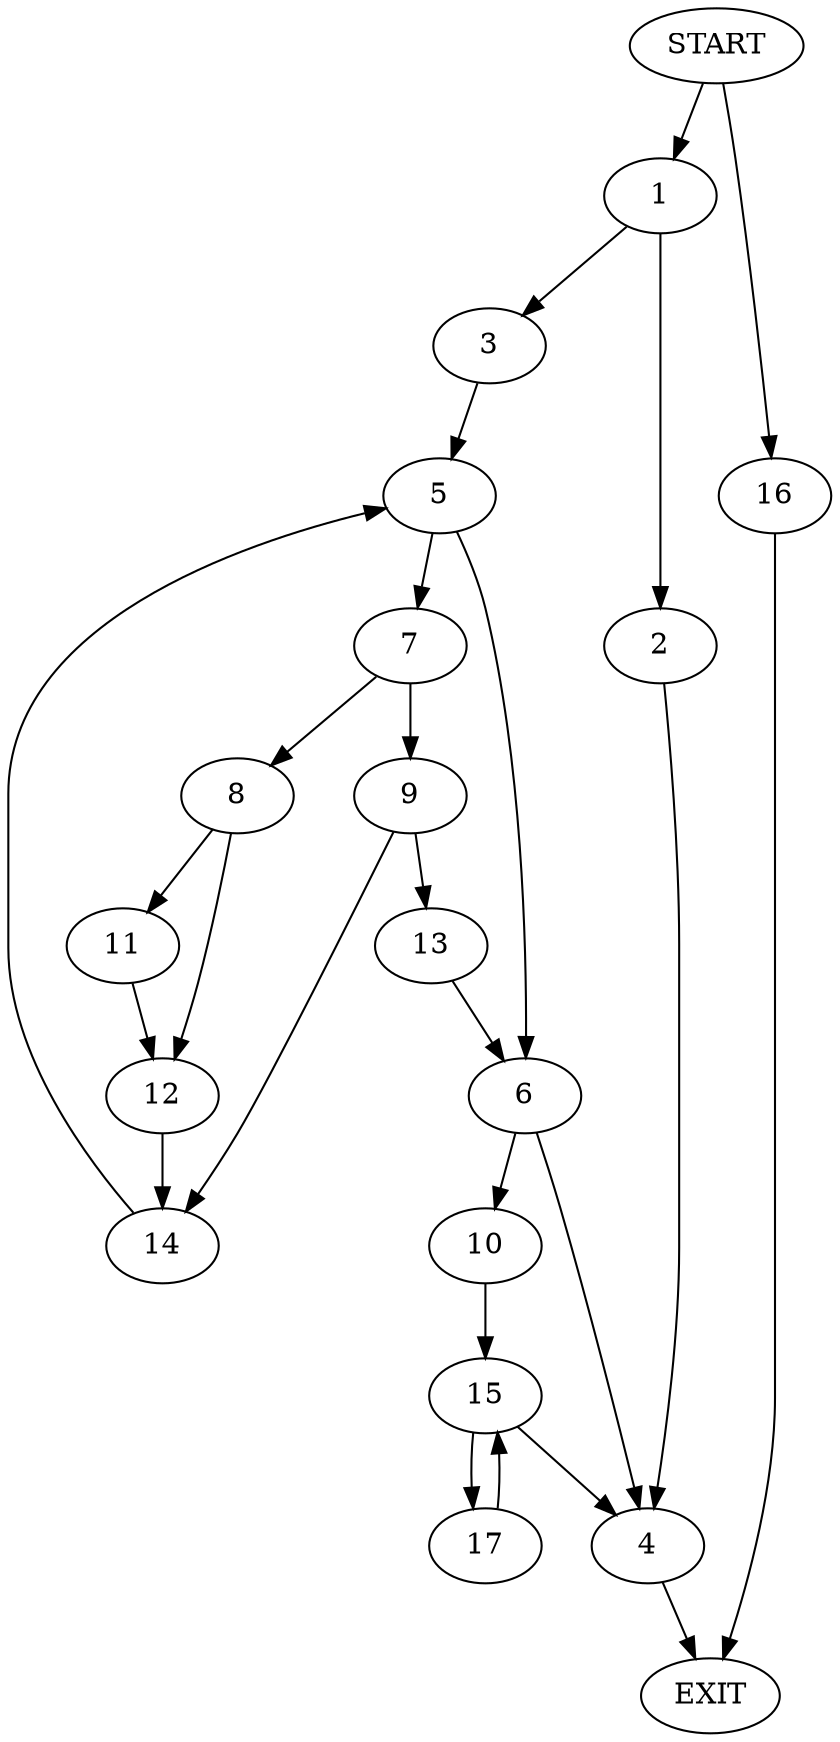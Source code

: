 digraph {
0 [label="START"]
18 [label="EXIT"]
0 -> 1
1 -> 2
1 -> 3
2 -> 4
3 -> 5
4 -> 18
5 -> 6
5 -> 7
7 -> 8
7 -> 9
6 -> 4
6 -> 10
8 -> 11
8 -> 12
9 -> 13
9 -> 14
11 -> 12
12 -> 14
14 -> 5
13 -> 6
10 -> 15
0 -> 16
16 -> 18
15 -> 17
15 -> 4
17 -> 15
}
